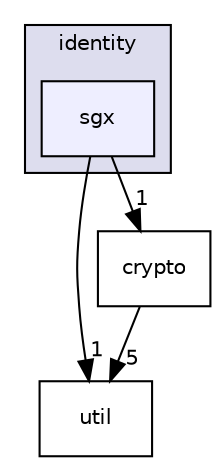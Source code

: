 digraph "asylo/identity/sgx" {
  compound=true
  node [ fontsize="10", fontname="Helvetica"];
  edge [ labelfontsize="10", labelfontname="Helvetica"];
  subgraph clusterdir_e1c0d852c20f7060122f8152bba123e1 {
    graph [ bgcolor="#ddddee", pencolor="black", label="identity" fontname="Helvetica", fontsize="10", URL="dir_e1c0d852c20f7060122f8152bba123e1.html"]
  dir_c5a1f4e39b26462655dea91e423d91a7 [shape=box, label="sgx", style="filled", fillcolor="#eeeeff", pencolor="black", URL="dir_c5a1f4e39b26462655dea91e423d91a7.html"];
  }
  dir_d76c6b9049ac6f6d284ddd4be15e6dfa [shape=box label="util" URL="dir_d76c6b9049ac6f6d284ddd4be15e6dfa.html"];
  dir_5a9410e7c3a4f9e5eab607dd670acca5 [shape=box label="crypto" URL="dir_5a9410e7c3a4f9e5eab607dd670acca5.html"];
  dir_c5a1f4e39b26462655dea91e423d91a7->dir_d76c6b9049ac6f6d284ddd4be15e6dfa [headlabel="1", labeldistance=1.5 headhref="dir_000006_000011.html"];
  dir_c5a1f4e39b26462655dea91e423d91a7->dir_5a9410e7c3a4f9e5eab607dd670acca5 [headlabel="1", labeldistance=1.5 headhref="dir_000006_000001.html"];
  dir_5a9410e7c3a4f9e5eab607dd670acca5->dir_d76c6b9049ac6f6d284ddd4be15e6dfa [headlabel="5", labeldistance=1.5 headhref="dir_000001_000011.html"];
}
